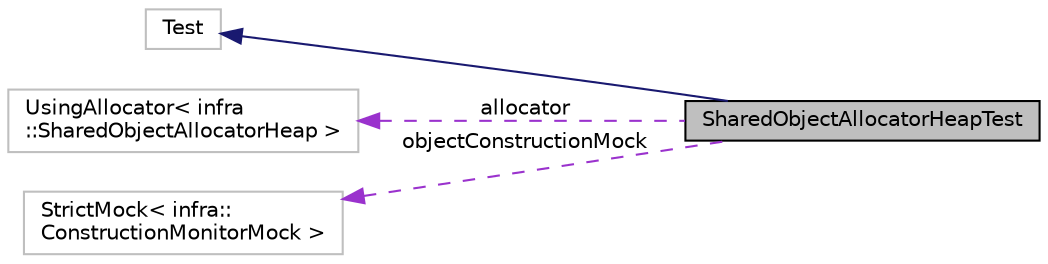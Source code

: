 digraph "SharedObjectAllocatorHeapTest"
{
 // INTERACTIVE_SVG=YES
  edge [fontname="Helvetica",fontsize="10",labelfontname="Helvetica",labelfontsize="10"];
  node [fontname="Helvetica",fontsize="10",shape=record];
  rankdir="LR";
  Node2 [label="SharedObjectAllocatorHeapTest",height=0.2,width=0.4,color="black", fillcolor="grey75", style="filled", fontcolor="black"];
  Node3 -> Node2 [dir="back",color="midnightblue",fontsize="10",style="solid",fontname="Helvetica"];
  Node3 [label="Test",height=0.2,width=0.4,color="grey75", fillcolor="white", style="filled"];
  Node4 -> Node2 [dir="back",color="darkorchid3",fontsize="10",style="dashed",label=" allocator" ,fontname="Helvetica"];
  Node4 [label="UsingAllocator\< infra\l::SharedObjectAllocatorHeap \>",height=0.2,width=0.4,color="grey75", fillcolor="white", style="filled"];
  Node5 -> Node2 [dir="back",color="darkorchid3",fontsize="10",style="dashed",label=" objectConstructionMock" ,fontname="Helvetica"];
  Node5 [label="StrictMock\< infra::\lConstructionMonitorMock \>",height=0.2,width=0.4,color="grey75", fillcolor="white", style="filled"];
}
